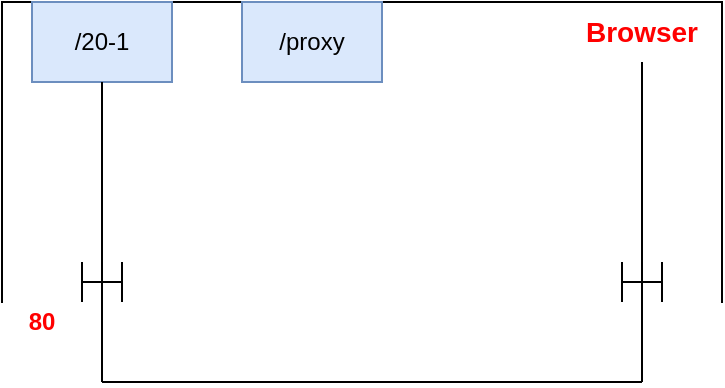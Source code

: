 <mxfile version="14.7.3" type="github">
  <diagram id="BQ_XUraueQYO2NuGsHbD" name="第 1 页">
    <mxGraphModel dx="918" dy="633" grid="1" gridSize="10" guides="1" tooltips="1" connect="1" arrows="1" fold="1" page="1" pageScale="1" pageWidth="827" pageHeight="1169" math="0" shadow="0">
      <root>
        <mxCell id="0" />
        <mxCell id="1" parent="0" />
        <mxCell id="EOxAyNvZtww4RezJIQQF-8" value="" style="shape=partialRectangle;whiteSpace=wrap;html=1;bottom=1;right=1;left=1;top=0;fillColor=none;routingCenterX=-0.5;rotation=-180;" vertex="1" parent="1">
          <mxGeometry x="200" y="480" width="360" height="150" as="geometry" />
        </mxCell>
        <mxCell id="EOxAyNvZtww4RezJIQQF-2" value="&lt;font style=&quot;font-size: 14px&quot; color=&quot;#ff0000&quot;&gt;&lt;b&gt;Browser&lt;/b&gt;&lt;/font&gt;" style="text;html=1;strokeColor=none;fillColor=none;align=center;verticalAlign=middle;whiteSpace=wrap;rounded=0;" vertex="1" parent="1">
          <mxGeometry x="480" y="480" width="80" height="30" as="geometry" />
        </mxCell>
        <mxCell id="EOxAyNvZtww4RezJIQQF-5" value="/20-1" style="rounded=0;whiteSpace=wrap;html=1;fillColor=#dae8fc;strokeColor=#6c8ebf;" vertex="1" parent="1">
          <mxGeometry x="215" y="480" width="70" height="40" as="geometry" />
        </mxCell>
        <mxCell id="EOxAyNvZtww4RezJIQQF-6" value="/proxy" style="rounded=0;whiteSpace=wrap;html=1;fillColor=#dae8fc;strokeColor=#6c8ebf;" vertex="1" parent="1">
          <mxGeometry x="320" y="480" width="70" height="40" as="geometry" />
        </mxCell>
        <mxCell id="EOxAyNvZtww4RezJIQQF-7" value="&lt;b&gt;&lt;font color=&quot;#ff0000&quot;&gt;80&lt;/font&gt;&lt;/b&gt;" style="text;html=1;strokeColor=none;fillColor=none;align=center;verticalAlign=middle;whiteSpace=wrap;rounded=0;" vertex="1" parent="1">
          <mxGeometry x="200" y="630" width="40" height="20" as="geometry" />
        </mxCell>
        <mxCell id="EOxAyNvZtww4RezJIQQF-9" value="" style="shape=crossbar;whiteSpace=wrap;html=1;rounded=1;" vertex="1" parent="1">
          <mxGeometry x="240" y="610" width="20" height="20" as="geometry" />
        </mxCell>
        <mxCell id="EOxAyNvZtww4RezJIQQF-10" value="" style="shape=crossbar;whiteSpace=wrap;html=1;rounded=1;" vertex="1" parent="1">
          <mxGeometry x="510" y="610" width="20" height="20" as="geometry" />
        </mxCell>
        <mxCell id="EOxAyNvZtww4RezJIQQF-14" value="" style="group" vertex="1" connectable="0" parent="1">
          <mxGeometry x="250" y="670" width="270" as="geometry" />
        </mxCell>
        <mxCell id="EOxAyNvZtww4RezJIQQF-15" value="" style="group;fontColor=#FF6666;" vertex="1" connectable="0" parent="EOxAyNvZtww4RezJIQQF-14">
          <mxGeometry width="270" as="geometry" />
        </mxCell>
        <mxCell id="EOxAyNvZtww4RezJIQQF-11" value="" style="endArrow=none;html=1;entryX=0.5;entryY=1;entryDx=0;entryDy=0;" edge="1" parent="EOxAyNvZtww4RezJIQQF-15" target="EOxAyNvZtww4RezJIQQF-2">
          <mxGeometry width="50" height="50" relative="1" as="geometry">
            <mxPoint x="270" as="sourcePoint" />
            <mxPoint x="220" as="targetPoint" />
          </mxGeometry>
        </mxCell>
        <mxCell id="EOxAyNvZtww4RezJIQQF-12" value="" style="endArrow=none;html=1;" edge="1" parent="EOxAyNvZtww4RezJIQQF-15">
          <mxGeometry width="50" height="50" relative="1" as="geometry">
            <mxPoint as="sourcePoint" />
            <mxPoint x="270" as="targetPoint" />
          </mxGeometry>
        </mxCell>
        <mxCell id="EOxAyNvZtww4RezJIQQF-13" value="" style="endArrow=none;html=1;entryX=0.5;entryY=1;entryDx=0;entryDy=0;" edge="1" parent="EOxAyNvZtww4RezJIQQF-15" target="EOxAyNvZtww4RezJIQQF-5">
          <mxGeometry width="50" height="50" relative="1" as="geometry">
            <mxPoint as="sourcePoint" />
            <mxPoint x="280" as="targetPoint" />
          </mxGeometry>
        </mxCell>
      </root>
    </mxGraphModel>
  </diagram>
</mxfile>

